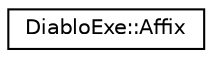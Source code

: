 digraph G
{
  edge [fontname="Helvetica",fontsize="10",labelfontname="Helvetica",labelfontsize="10"];
  node [fontname="Helvetica",fontsize="10",shape=record];
  rankdir="LR";
  Node1 [label="DiabloExe::Affix",height=0.2,width=0.4,color="black", fillcolor="white", style="filled",URL="$struct_diablo_exe_1_1_affix.html"];
}
